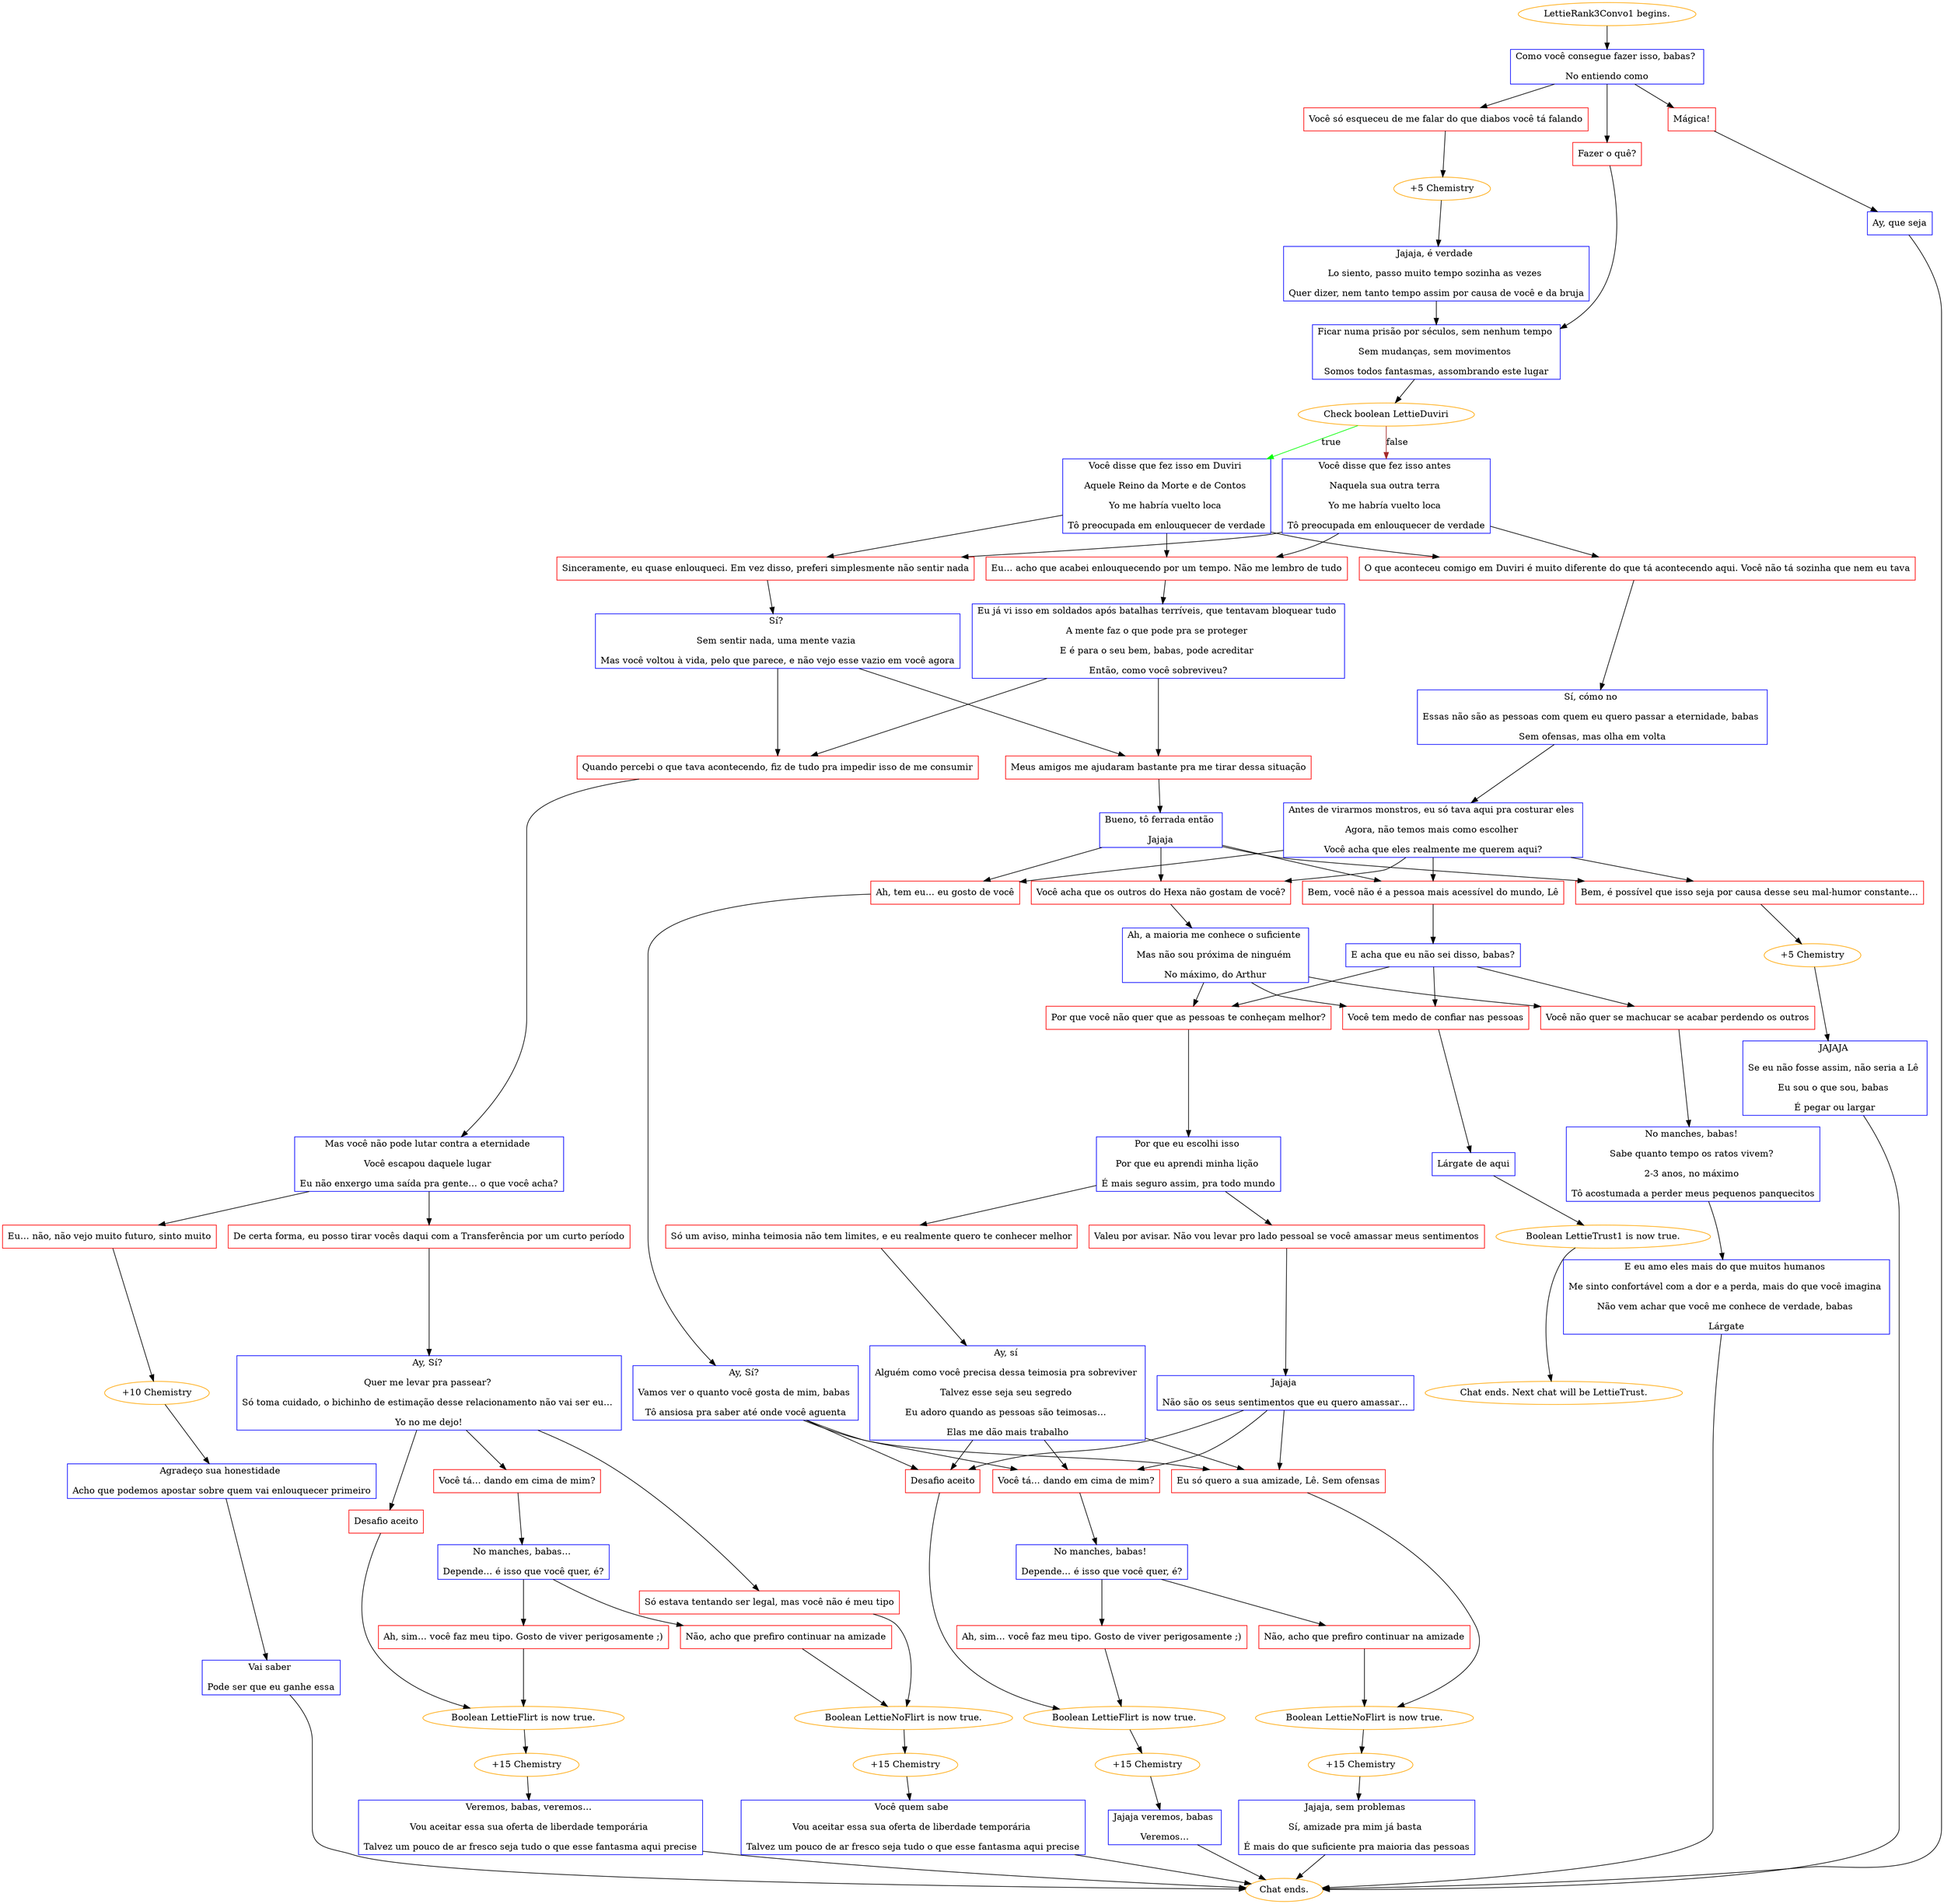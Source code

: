 digraph {
	"LettieRank3Convo1 begins." [color=orange];
		"LettieRank3Convo1 begins." -> j3618818474;
	j3618818474 [label="Como você consegue fazer isso, babas? 
No entiendo como",shape=box,color=blue];
		j3618818474 -> j3902835958;
		j3618818474 -> j3263500946;
		j3618818474 -> j3702432303;
	j3902835958 [label="Você só esqueceu de me falar do que diabos você tá falando",shape=box,color=red];
		j3902835958 -> j1330160396;
	j3263500946 [label="Fazer o quê?",shape=box,color=red];
		j3263500946 -> j1430301028;
	j3702432303 [label="Mágica!",shape=box,color=red];
		j3702432303 -> j876996910;
	j1330160396 [label="+5 Chemistry",color=orange];
		j1330160396 -> j3619525723;
	j1430301028 [label="Ficar numa prisão por séculos, sem nenhum tempo 
Sem mudanças, sem movimentos 
Somos todos fantasmas, assombrando este lugar",shape=box,color=blue];
		j1430301028 -> j2631015866;
	j876996910 [label="Ay, que seja",shape=box,color=blue];
		j876996910 -> "Chat ends.";
	j3619525723 [label="Jajaja, é verdade 
Lo siento, passo muito tempo sozinha as vezes 
Quer dizer, nem tanto tempo assim por causa de você e da bruja",shape=box,color=blue];
		j3619525723 -> j1430301028;
	j2631015866 [label="Check boolean LettieDuviri",color=orange];
		j2631015866 -> j446837911 [label=true,color=green];
		j2631015866 -> j2238142693 [label=false,color=brown];
	"Chat ends." [color=orange];
	j446837911 [label="Você disse que fez isso em Duviri 
Aquele Reino da Morte e de Contos 
Yo me habría vuelto loca 
Tô preocupada em enlouquecer de verdade",shape=box,color=blue];
		j446837911 -> j4015162426;
		j446837911 -> j4057156241;
		j446837911 -> j648690098;
	j2238142693 [label="Você disse que fez isso antes 
Naquela sua outra terra 
Yo me habría vuelto loca 
Tô preocupada em enlouquecer de verdade",shape=box,color=blue];
		j2238142693 -> j648690098;
		j2238142693 -> j4057156241;
		j2238142693 -> j4015162426;
	j4015162426 [label="Sinceramente, eu quase enlouqueci. Em vez disso, preferi simplesmente não sentir nada",shape=box,color=red];
		j4015162426 -> j2872315812;
	j4057156241 [label="Eu… acho que acabei enlouquecendo por um tempo. Não me lembro de tudo",shape=box,color=red];
		j4057156241 -> j2569630823;
	j648690098 [label="O que aconteceu comigo em Duviri é muito diferente do que tá acontecendo aqui. Você não tá sozinha que nem eu tava",shape=box,color=red];
		j648690098 -> j4225896985;
	j2872315812 [label="Sí? 
Sem sentir nada, uma mente vazia 
Mas você voltou à vida, pelo que parece, e não vejo esse vazio em você agora",shape=box,color=blue];
		j2872315812 -> j1279090674;
		j2872315812 -> j1695322799;
	j2569630823 [label="Eu já vi isso em soldados após batalhas terríveis, que tentavam bloquear tudo 
A mente faz o que pode pra se proteger 
E é para o seu bem, babas, pode acreditar 
Então, como você sobreviveu?",shape=box,color=blue];
		j2569630823 -> j1279090674;
		j2569630823 -> j1695322799;
	j4225896985 [label="Sí, cómo no 
Essas não são as pessoas com quem eu quero passar a eternidade, babas 
Sem ofensas, mas olha em volta",shape=box,color=blue];
		j4225896985 -> j2959109746;
	j1279090674 [label="Quando percebi o que tava acontecendo, fiz de tudo pra impedir isso de me consumir",shape=box,color=red];
		j1279090674 -> j1850515800;
	j1695322799 [label="Meus amigos me ajudaram bastante pra me tirar dessa situação",shape=box,color=red];
		j1695322799 -> j653297948;
	j2959109746 [label="Antes de virarmos monstros, eu só tava aqui pra costurar eles 
Agora, não temos mais como escolher 
Você acha que eles realmente me querem aqui?",shape=box,color=blue];
		j2959109746 -> j976609875;
		j2959109746 -> j2914301026;
		j2959109746 -> j2069660936;
		j2959109746 -> j267996797;
	j1850515800 [label="Mas você não pode lutar contra a eternidade 
Você escapou daquele lugar 
Eu não enxergo uma saída pra gente… o que você acha?",shape=box,color=blue];
		j1850515800 -> j3676971857;
		j1850515800 -> j1500519377;
	j653297948 [label="Bueno, tô ferrada então 
Jajaja",shape=box,color=blue];
		j653297948 -> j976609875;
		j653297948 -> j2914301026;
		j653297948 -> j2069660936;
		j653297948 -> j267996797;
	j976609875 [label="Ah, tem eu… eu gosto de você",shape=box,color=red];
		j976609875 -> j1245871750;
	j2914301026 [label="Você acha que os outros do Hexa não gostam de você?",shape=box,color=red];
		j2914301026 -> j2713747400;
	j2069660936 [label="Bem, você não é a pessoa mais acessível do mundo, Lê",shape=box,color=red];
		j2069660936 -> j3252349087;
	j267996797 [label="Bem, é possível que isso seja por causa desse seu mal-humor constante…",shape=box,color=red];
		j267996797 -> j1171881007;
	j3676971857 [label="Eu… não, não vejo muito futuro, sinto muito",shape=box,color=red];
		j3676971857 -> j2250889315;
	j1500519377 [label="De certa forma, eu posso tirar vocês daqui com a Transferência por um curto período",shape=box,color=red];
		j1500519377 -> j1810393015;
	j1245871750 [label="Ay, Sí? 
Vamos ver o quanto você gosta de mim, babas 
Tô ansiosa pra saber até onde você aguenta",shape=box,color=blue];
		j1245871750 -> j91122570;
		j1245871750 -> j1491231327;
		j1245871750 -> j4167688064;
	j2713747400 [label="Ah, a maioria me conhece o suficiente 
Mas não sou próxima de ninguém 
No máximo, do Arthur",shape=box,color=blue];
		j2713747400 -> j2021813736;
		j2713747400 -> j3601363583;
		j2713747400 -> j1502052160;
	j3252349087 [label="E acha que eu não sei disso, babas?",shape=box,color=blue];
		j3252349087 -> j2021813736;
		j3252349087 -> j3601363583;
		j3252349087 -> j1502052160;
	j1171881007 [label="+5 Chemistry",color=orange];
		j1171881007 -> j689353719;
	j2250889315 [label="+10 Chemistry",color=orange];
		j2250889315 -> j880620740;
	j1810393015 [label="Ay, Sí? 
Quer me levar pra passear? 
Só toma cuidado, o bichinho de estimação desse relacionamento não vai ser eu… 
Yo no me dejo!",shape=box,color=blue];
		j1810393015 -> j396755363;
		j1810393015 -> j706270450;
		j1810393015 -> j2493408156;
	j91122570 [label="Desafio aceito",shape=box,color=red];
		j91122570 -> j4199845683;
	j1491231327 [label="Você tá… dando em cima de mim?",shape=box,color=red];
		j1491231327 -> j2834638127;
	j4167688064 [label="Eu só quero a sua amizade, Lê. Sem ofensas",shape=box,color=red];
		j4167688064 -> j981351909;
	j2021813736 [label="Por que você não quer que as pessoas te conheçam melhor?",shape=box,color=red];
		j2021813736 -> j3283231856;
	j3601363583 [label="Você tem medo de confiar nas pessoas",shape=box,color=red];
		j3601363583 -> j2579135998;
	j1502052160 [label="Você não quer se machucar se acabar perdendo os outros",shape=box,color=red];
		j1502052160 -> j814398047;
	j689353719 [label="JAJAJA 
Se eu não fosse assim, não seria a Lê 
Eu sou o que sou, babas 
É pegar ou largar",shape=box,color=blue];
		j689353719 -> "Chat ends.";
	j880620740 [label="Agradeço sua honestidade 
Acho que podemos apostar sobre quem vai enlouquecer primeiro",shape=box,color=blue];
		j880620740 -> j1143729198;
	j396755363 [label="Desafio aceito",shape=box,color=red];
		j396755363 -> j2650293496;
	j706270450 [label="Você tá… dando em cima de mim?",shape=box,color=red];
		j706270450 -> j3404610283;
	j2493408156 [label="Só estava tentando ser legal, mas você não é meu tipo",shape=box,color=red];
		j2493408156 -> j3346986108;
	j4199845683 [label="Boolean LettieFlirt is now true.",color=orange];
		j4199845683 -> j2321982503;
	j2834638127 [label="No manches, babas! 
Depende… é isso que você quer, é?",shape=box,color=blue];
		j2834638127 -> j1172883623;
		j2834638127 -> j2096900078;
	j981351909 [label="Boolean LettieNoFlirt is now true.",color=orange];
		j981351909 -> j65271663;
	j3283231856 [label="Por que eu escolhi isso 
Por que eu aprendi minha lição 
É mais seguro assim, pra todo mundo",shape=box,color=blue];
		j3283231856 -> j901823225;
		j3283231856 -> j3881765725;
	j2579135998 [label="Lárgate de aqui",shape=box,color=blue];
		j2579135998 -> j971190109;
	j814398047 [label="No manches, babas! 
Sabe quanto tempo os ratos vivem? 
2-3 anos, no máximo 
Tô acostumada a perder meus pequenos panquecitos",shape=box,color=blue];
		j814398047 -> j3853512805;
	j1143729198 [label="Vai saber 
Pode ser que eu ganhe essa",shape=box,color=blue];
		j1143729198 -> "Chat ends.";
	j2650293496 [label="Boolean LettieFlirt is now true.",color=orange];
		j2650293496 -> j2837044584;
	j3404610283 [label="No manches, babas… 
Depende… é isso que você quer, é?",shape=box,color=blue];
		j3404610283 -> j1930091750;
		j3404610283 -> j1854081792;
	j3346986108 [label="Boolean LettieNoFlirt is now true.",color=orange];
		j3346986108 -> j1197949162;
	j2321982503 [label="+15 Chemistry",color=orange];
		j2321982503 -> j2428529724;
	j1172883623 [label="Ah, sim… você faz meu tipo. Gosto de viver perigosamente ;)",shape=box,color=red];
		j1172883623 -> j4199845683;
	j2096900078 [label="Não, acho que prefiro continuar na amizade",shape=box,color=red];
		j2096900078 -> j981351909;
	j65271663 [label="+15 Chemistry",color=orange];
		j65271663 -> j3007559620;
	j901823225 [label="Só um aviso, minha teimosia não tem limites, e eu realmente quero te conhecer melhor",shape=box,color=red];
		j901823225 -> j489306334;
	j3881765725 [label="Valeu por avisar. Não vou levar pro lado pessoal se você amassar meus sentimentos",shape=box,color=red];
		j3881765725 -> j841767128;
	j971190109 [label="Boolean LettieTrust1 is now true.",color=orange];
		j971190109 -> "Chat ends. Next chat will be LettieTrust.";
	j3853512805 [label="E eu amo eles mais do que muitos humanos 
Me sinto confortável com a dor e a perda, mais do que você imagina 
Não vem achar que você me conhece de verdade, babas 
Lárgate",shape=box,color=blue];
		j3853512805 -> "Chat ends.";
	j2837044584 [label="+15 Chemistry",color=orange];
		j2837044584 -> j2523610897;
	j1930091750 [label="Ah, sim… você faz meu tipo. Gosto de viver perigosamente ;)",shape=box,color=red];
		j1930091750 -> j2650293496;
	j1854081792 [label="Não, acho que prefiro continuar na amizade",shape=box,color=red];
		j1854081792 -> j3346986108;
	j1197949162 [label="+15 Chemistry",color=orange];
		j1197949162 -> j3104934512;
	j2428529724 [label="Jajaja veremos, babas 
Veremos…",shape=box,color=blue];
		j2428529724 -> "Chat ends.";
	j3007559620 [label="Jajaja, sem problemas 
Sí, amizade pra mim já basta 
É mais do que suficiente pra maioria das pessoas",shape=box,color=blue];
		j3007559620 -> "Chat ends.";
	j489306334 [label="Ay, sí 
Alguém como você precisa dessa teimosia pra sobreviver 
Talvez esse seja seu segredo 
Eu adoro quando as pessoas são teimosas… 
Elas me dão mais trabalho",shape=box,color=blue];
		j489306334 -> j91122570;
		j489306334 -> j1491231327;
		j489306334 -> j4167688064;
	j841767128 [label="Jajaja 
Não são os seus sentimentos que eu quero amassar…",shape=box,color=blue];
		j841767128 -> j91122570;
		j841767128 -> j1491231327;
		j841767128 -> j4167688064;
	"Chat ends. Next chat will be LettieTrust." [color=orange];
	j2523610897 [label="Veremos, babas, veremos… 
Vou aceitar essa sua oferta de liberdade temporária 
Talvez um pouco de ar fresco seja tudo o que esse fantasma aqui precise",shape=box,color=blue];
		j2523610897 -> "Chat ends.";
	j3104934512 [label="Você quem sabe 
Vou aceitar essa sua oferta de liberdade temporária 
Talvez um pouco de ar fresco seja tudo o que esse fantasma aqui precise",shape=box,color=blue];
		j3104934512 -> "Chat ends.";
}